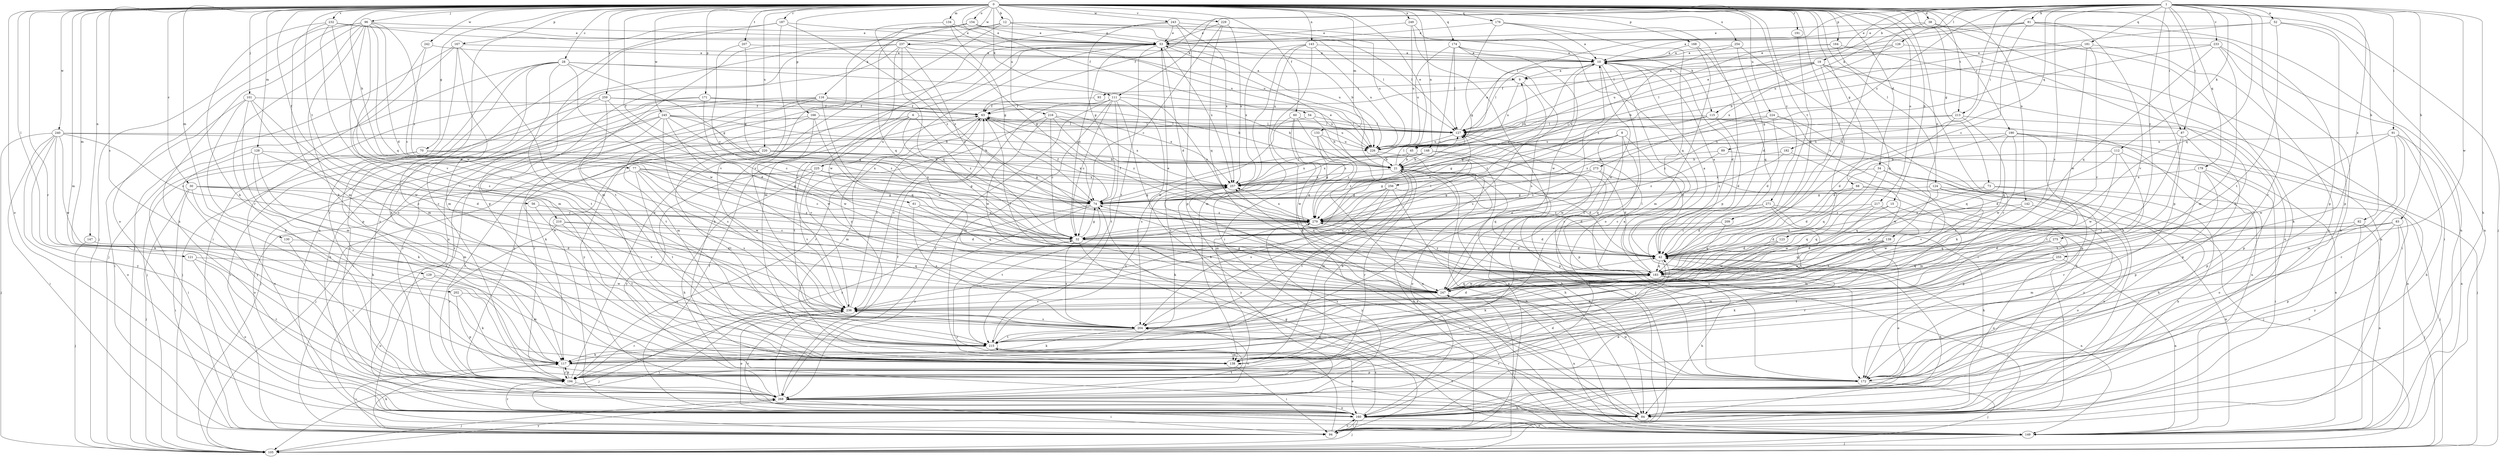 strict digraph  {
0;
1;
6;
8;
9;
10;
12;
15;
19;
21;
28;
30;
32;
34;
38;
42;
45;
52;
53;
54;
56;
60;
61;
63;
68;
70;
73;
74;
77;
81;
82;
83;
84;
87;
89;
91;
93;
94;
96;
101;
105;
111;
112;
115;
116;
117;
121;
123;
124;
126;
127;
128;
129;
130;
133;
134;
138;
139;
142;
143;
147;
148;
149;
154;
160;
164;
166;
167;
168;
171;
172;
174;
176;
179;
181;
182;
183;
187;
190;
191;
194;
202;
204;
207;
209;
210;
213;
215;
216;
217;
220;
224;
225;
226;
229;
232;
233;
236;
237;
240;
242;
243;
245;
247;
249;
254;
255;
256;
257;
259;
268;
271;
273;
275;
279;
0 -> 12  [label=b];
0 -> 15  [label=b];
0 -> 28  [label=c];
0 -> 30  [label=c];
0 -> 34  [label=d];
0 -> 38  [label=d];
0 -> 45  [label=e];
0 -> 54  [label=f];
0 -> 56  [label=f];
0 -> 60  [label=f];
0 -> 61  [label=f];
0 -> 68  [label=g];
0 -> 70  [label=g];
0 -> 73  [label=g];
0 -> 77  [label=h];
0 -> 87  [label=i];
0 -> 96  [label=j];
0 -> 101  [label=j];
0 -> 105  [label=j];
0 -> 111  [label=k];
0 -> 121  [label=l];
0 -> 123  [label=l];
0 -> 124  [label=l];
0 -> 128  [label=m];
0 -> 129  [label=m];
0 -> 130  [label=m];
0 -> 133  [label=m];
0 -> 134  [label=m];
0 -> 138  [label=m];
0 -> 139  [label=n];
0 -> 142  [label=n];
0 -> 143  [label=n];
0 -> 147  [label=n];
0 -> 148  [label=n];
0 -> 154  [label=o];
0 -> 160  [label=o];
0 -> 164  [label=p];
0 -> 166  [label=p];
0 -> 167  [label=p];
0 -> 168  [label=p];
0 -> 171  [label=p];
0 -> 174  [label=q];
0 -> 176  [label=q];
0 -> 187  [label=r];
0 -> 190  [label=r];
0 -> 191  [label=r];
0 -> 194  [label=r];
0 -> 202  [label=s];
0 -> 207  [label=t];
0 -> 209  [label=t];
0 -> 210  [label=t];
0 -> 213  [label=t];
0 -> 216  [label=u];
0 -> 217  [label=u];
0 -> 220  [label=u];
0 -> 224  [label=u];
0 -> 229  [label=v];
0 -> 232  [label=v];
0 -> 237  [label=w];
0 -> 240  [label=w];
0 -> 242  [label=w];
0 -> 243  [label=w];
0 -> 245  [label=w];
0 -> 249  [label=x];
0 -> 254  [label=x];
0 -> 259  [label=y];
0 -> 271  [label=z];
1 -> 19  [label=b];
1 -> 45  [label=e];
1 -> 52  [label=e];
1 -> 63  [label=f];
1 -> 81  [label=h];
1 -> 82  [label=h];
1 -> 83  [label=h];
1 -> 84  [label=h];
1 -> 87  [label=i];
1 -> 89  [label=i];
1 -> 91  [label=i];
1 -> 111  [label=k];
1 -> 112  [label=k];
1 -> 115  [label=k];
1 -> 126  [label=l];
1 -> 127  [label=l];
1 -> 179  [label=q];
1 -> 181  [label=q];
1 -> 182  [label=q];
1 -> 183  [label=q];
1 -> 194  [label=r];
1 -> 213  [label=t];
1 -> 233  [label=v];
1 -> 236  [label=v];
1 -> 247  [label=w];
1 -> 255  [label=x];
1 -> 273  [label=z];
1 -> 275  [label=z];
6 -> 32  [label=c];
6 -> 127  [label=l];
6 -> 215  [label=t];
6 -> 225  [label=u];
6 -> 268  [label=y];
6 -> 279  [label=z];
8 -> 42  [label=d];
8 -> 74  [label=g];
8 -> 105  [label=j];
8 -> 172  [label=p];
8 -> 226  [label=u];
8 -> 247  [label=w];
8 -> 279  [label=z];
9 -> 93  [label=i];
9 -> 204  [label=s];
9 -> 226  [label=u];
10 -> 9  [label=a];
10 -> 42  [label=d];
10 -> 127  [label=l];
10 -> 194  [label=r];
10 -> 247  [label=w];
10 -> 256  [label=x];
10 -> 279  [label=z];
12 -> 53  [label=e];
12 -> 84  [label=h];
12 -> 115  [label=k];
12 -> 116  [label=k];
12 -> 127  [label=l];
12 -> 138  [label=m];
15 -> 160  [label=o];
15 -> 183  [label=q];
15 -> 279  [label=z];
19 -> 9  [label=a];
19 -> 21  [label=b];
19 -> 32  [label=c];
19 -> 63  [label=f];
19 -> 94  [label=i];
19 -> 127  [label=l];
19 -> 160  [label=o];
19 -> 183  [label=q];
21 -> 9  [label=a];
21 -> 42  [label=d];
21 -> 84  [label=h];
21 -> 127  [label=l];
21 -> 138  [label=m];
21 -> 183  [label=q];
21 -> 194  [label=r];
21 -> 257  [label=x];
28 -> 9  [label=a];
28 -> 74  [label=g];
28 -> 105  [label=j];
28 -> 117  [label=k];
28 -> 138  [label=m];
28 -> 172  [label=p];
28 -> 215  [label=t];
28 -> 226  [label=u];
28 -> 247  [label=w];
30 -> 32  [label=c];
30 -> 74  [label=g];
30 -> 94  [label=i];
30 -> 105  [label=j];
30 -> 117  [label=k];
30 -> 279  [label=z];
32 -> 42  [label=d];
32 -> 74  [label=g];
32 -> 127  [label=l];
32 -> 149  [label=n];
32 -> 204  [label=s];
32 -> 279  [label=z];
34 -> 84  [label=h];
34 -> 183  [label=q];
34 -> 236  [label=v];
34 -> 257  [label=x];
38 -> 42  [label=d];
38 -> 53  [label=e];
38 -> 84  [label=h];
38 -> 172  [label=p];
42 -> 10  [label=a];
42 -> 84  [label=h];
42 -> 117  [label=k];
42 -> 149  [label=n];
42 -> 183  [label=q];
45 -> 21  [label=b];
45 -> 84  [label=h];
45 -> 236  [label=v];
45 -> 257  [label=x];
52 -> 53  [label=e];
52 -> 149  [label=n];
52 -> 172  [label=p];
52 -> 215  [label=t];
52 -> 226  [label=u];
53 -> 10  [label=a];
53 -> 32  [label=c];
53 -> 42  [label=d];
53 -> 215  [label=t];
53 -> 226  [label=u];
53 -> 257  [label=x];
53 -> 268  [label=y];
54 -> 21  [label=b];
54 -> 127  [label=l];
54 -> 194  [label=r];
56 -> 236  [label=v];
56 -> 279  [label=z];
60 -> 127  [label=l];
60 -> 183  [label=q];
60 -> 204  [label=s];
60 -> 247  [label=w];
60 -> 279  [label=z];
61 -> 183  [label=q];
61 -> 204  [label=s];
61 -> 279  [label=z];
63 -> 127  [label=l];
63 -> 138  [label=m];
63 -> 226  [label=u];
63 -> 236  [label=v];
68 -> 42  [label=d];
68 -> 74  [label=g];
68 -> 172  [label=p];
68 -> 183  [label=q];
68 -> 268  [label=y];
70 -> 21  [label=b];
70 -> 94  [label=i];
70 -> 160  [label=o];
70 -> 257  [label=x];
73 -> 74  [label=g];
73 -> 84  [label=h];
73 -> 105  [label=j];
73 -> 183  [label=q];
74 -> 63  [label=f];
74 -> 194  [label=r];
74 -> 215  [label=t];
74 -> 268  [label=y];
74 -> 279  [label=z];
77 -> 32  [label=c];
77 -> 74  [label=g];
77 -> 160  [label=o];
77 -> 204  [label=s];
77 -> 215  [label=t];
77 -> 247  [label=w];
77 -> 257  [label=x];
81 -> 10  [label=a];
81 -> 32  [label=c];
81 -> 53  [label=e];
81 -> 127  [label=l];
81 -> 149  [label=n];
81 -> 172  [label=p];
81 -> 236  [label=v];
82 -> 32  [label=c];
82 -> 138  [label=m];
82 -> 149  [label=n];
82 -> 160  [label=o];
83 -> 32  [label=c];
83 -> 42  [label=d];
83 -> 105  [label=j];
83 -> 172  [label=p];
83 -> 183  [label=q];
83 -> 268  [label=y];
84 -> 215  [label=t];
84 -> 236  [label=v];
84 -> 257  [label=x];
87 -> 172  [label=p];
87 -> 204  [label=s];
87 -> 215  [label=t];
87 -> 226  [label=u];
89 -> 21  [label=b];
89 -> 149  [label=n];
89 -> 279  [label=z];
91 -> 84  [label=h];
91 -> 138  [label=m];
91 -> 149  [label=n];
91 -> 194  [label=r];
91 -> 226  [label=u];
91 -> 247  [label=w];
93 -> 63  [label=f];
94 -> 21  [label=b];
94 -> 32  [label=c];
94 -> 117  [label=k];
94 -> 127  [label=l];
94 -> 160  [label=o];
96 -> 42  [label=d];
96 -> 53  [label=e];
96 -> 84  [label=h];
96 -> 105  [label=j];
96 -> 117  [label=k];
96 -> 160  [label=o];
96 -> 183  [label=q];
96 -> 194  [label=r];
96 -> 204  [label=s];
96 -> 236  [label=v];
96 -> 279  [label=z];
101 -> 63  [label=f];
101 -> 94  [label=i];
101 -> 117  [label=k];
101 -> 138  [label=m];
101 -> 204  [label=s];
101 -> 247  [label=w];
105 -> 268  [label=y];
111 -> 32  [label=c];
111 -> 63  [label=f];
111 -> 84  [label=h];
111 -> 138  [label=m];
111 -> 194  [label=r];
111 -> 215  [label=t];
111 -> 247  [label=w];
111 -> 268  [label=y];
111 -> 279  [label=z];
112 -> 21  [label=b];
112 -> 42  [label=d];
112 -> 172  [label=p];
112 -> 215  [label=t];
112 -> 247  [label=w];
115 -> 42  [label=d];
115 -> 74  [label=g];
115 -> 84  [label=h];
115 -> 127  [label=l];
115 -> 149  [label=n];
115 -> 279  [label=z];
116 -> 21  [label=b];
116 -> 63  [label=f];
116 -> 94  [label=i];
116 -> 138  [label=m];
116 -> 149  [label=n];
116 -> 247  [label=w];
116 -> 268  [label=y];
117 -> 10  [label=a];
117 -> 94  [label=i];
117 -> 172  [label=p];
117 -> 194  [label=r];
121 -> 160  [label=o];
121 -> 183  [label=q];
121 -> 194  [label=r];
123 -> 42  [label=d];
123 -> 117  [label=k];
123 -> 247  [label=w];
124 -> 74  [label=g];
124 -> 105  [label=j];
124 -> 160  [label=o];
124 -> 215  [label=t];
124 -> 247  [label=w];
126 -> 10  [label=a];
126 -> 117  [label=k];
126 -> 127  [label=l];
126 -> 257  [label=x];
127 -> 10  [label=a];
127 -> 226  [label=u];
128 -> 21  [label=b];
128 -> 42  [label=d];
128 -> 117  [label=k];
128 -> 138  [label=m];
128 -> 268  [label=y];
129 -> 138  [label=m];
129 -> 160  [label=o];
129 -> 247  [label=w];
130 -> 42  [label=d];
130 -> 194  [label=r];
133 -> 138  [label=m];
133 -> 149  [label=n];
133 -> 226  [label=u];
133 -> 279  [label=z];
134 -> 53  [label=e];
134 -> 74  [label=g];
134 -> 226  [label=u];
134 -> 279  [label=z];
138 -> 21  [label=b];
138 -> 94  [label=i];
139 -> 42  [label=d];
139 -> 160  [label=o];
139 -> 183  [label=q];
139 -> 204  [label=s];
139 -> 247  [label=w];
142 -> 149  [label=n];
142 -> 247  [label=w];
142 -> 279  [label=z];
143 -> 10  [label=a];
143 -> 84  [label=h];
143 -> 94  [label=i];
143 -> 138  [label=m];
143 -> 226  [label=u];
143 -> 257  [label=x];
147 -> 42  [label=d];
147 -> 105  [label=j];
148 -> 21  [label=b];
148 -> 74  [label=g];
148 -> 172  [label=p];
148 -> 183  [label=q];
148 -> 257  [label=x];
148 -> 279  [label=z];
149 -> 21  [label=b];
149 -> 74  [label=g];
149 -> 105  [label=j];
149 -> 279  [label=z];
154 -> 21  [label=b];
154 -> 53  [label=e];
154 -> 127  [label=l];
154 -> 149  [label=n];
154 -> 183  [label=q];
154 -> 236  [label=v];
160 -> 42  [label=d];
160 -> 53  [label=e];
160 -> 63  [label=f];
160 -> 94  [label=i];
160 -> 105  [label=j];
160 -> 149  [label=n];
160 -> 194  [label=r];
160 -> 204  [label=s];
160 -> 236  [label=v];
164 -> 10  [label=a];
164 -> 84  [label=h];
164 -> 149  [label=n];
164 -> 226  [label=u];
166 -> 117  [label=k];
166 -> 127  [label=l];
166 -> 183  [label=q];
166 -> 194  [label=r];
166 -> 247  [label=w];
167 -> 10  [label=a];
167 -> 94  [label=i];
167 -> 105  [label=j];
167 -> 138  [label=m];
167 -> 194  [label=r];
167 -> 215  [label=t];
168 -> 10  [label=a];
168 -> 138  [label=m];
168 -> 183  [label=q];
171 -> 21  [label=b];
171 -> 32  [label=c];
171 -> 63  [label=f];
171 -> 84  [label=h];
171 -> 105  [label=j];
171 -> 226  [label=u];
172 -> 10  [label=a];
172 -> 105  [label=j];
172 -> 247  [label=w];
174 -> 10  [label=a];
174 -> 32  [label=c];
174 -> 127  [label=l];
174 -> 204  [label=s];
174 -> 226  [label=u];
174 -> 247  [label=w];
176 -> 10  [label=a];
176 -> 53  [label=e];
176 -> 74  [label=g];
176 -> 160  [label=o];
176 -> 172  [label=p];
179 -> 94  [label=i];
179 -> 160  [label=o];
179 -> 172  [label=p];
179 -> 194  [label=r];
179 -> 257  [label=x];
181 -> 10  [label=a];
181 -> 21  [label=b];
181 -> 160  [label=o];
181 -> 236  [label=v];
181 -> 247  [label=w];
182 -> 21  [label=b];
182 -> 247  [label=w];
182 -> 279  [label=z];
183 -> 10  [label=a];
183 -> 84  [label=h];
183 -> 94  [label=i];
183 -> 127  [label=l];
183 -> 204  [label=s];
183 -> 247  [label=w];
183 -> 257  [label=x];
183 -> 279  [label=z];
187 -> 53  [label=e];
187 -> 172  [label=p];
187 -> 194  [label=r];
187 -> 236  [label=v];
187 -> 279  [label=z];
190 -> 42  [label=d];
190 -> 105  [label=j];
190 -> 149  [label=n];
190 -> 183  [label=q];
190 -> 194  [label=r];
190 -> 226  [label=u];
190 -> 247  [label=w];
191 -> 42  [label=d];
194 -> 53  [label=e];
194 -> 117  [label=k];
194 -> 268  [label=y];
202 -> 117  [label=k];
202 -> 172  [label=p];
202 -> 236  [label=v];
204 -> 42  [label=d];
204 -> 117  [label=k];
204 -> 215  [label=t];
207 -> 10  [label=a];
207 -> 32  [label=c];
207 -> 74  [label=g];
209 -> 32  [label=c];
209 -> 183  [label=q];
210 -> 32  [label=c];
210 -> 42  [label=d];
210 -> 194  [label=r];
210 -> 215  [label=t];
213 -> 42  [label=d];
213 -> 127  [label=l];
213 -> 172  [label=p];
213 -> 183  [label=q];
213 -> 279  [label=z];
215 -> 117  [label=k];
215 -> 138  [label=m];
215 -> 160  [label=o];
215 -> 257  [label=x];
216 -> 32  [label=c];
216 -> 127  [label=l];
216 -> 236  [label=v];
216 -> 247  [label=w];
216 -> 257  [label=x];
216 -> 279  [label=z];
217 -> 138  [label=m];
217 -> 183  [label=q];
217 -> 247  [label=w];
217 -> 279  [label=z];
220 -> 21  [label=b];
220 -> 74  [label=g];
220 -> 105  [label=j];
220 -> 194  [label=r];
220 -> 215  [label=t];
220 -> 257  [label=x];
224 -> 42  [label=d];
224 -> 117  [label=k];
224 -> 127  [label=l];
224 -> 172  [label=p];
224 -> 279  [label=z];
225 -> 74  [label=g];
225 -> 84  [label=h];
225 -> 236  [label=v];
225 -> 257  [label=x];
225 -> 268  [label=y];
226 -> 21  [label=b];
226 -> 160  [label=o];
229 -> 32  [label=c];
229 -> 53  [label=e];
229 -> 183  [label=q];
229 -> 257  [label=x];
232 -> 53  [label=e];
232 -> 117  [label=k];
232 -> 138  [label=m];
232 -> 215  [label=t];
232 -> 226  [label=u];
232 -> 247  [label=w];
233 -> 10  [label=a];
233 -> 74  [label=g];
233 -> 84  [label=h];
233 -> 94  [label=i];
233 -> 138  [label=m];
233 -> 183  [label=q];
236 -> 53  [label=e];
236 -> 63  [label=f];
236 -> 94  [label=i];
236 -> 105  [label=j];
236 -> 160  [label=o];
236 -> 194  [label=r];
236 -> 204  [label=s];
237 -> 10  [label=a];
237 -> 32  [label=c];
237 -> 74  [label=g];
237 -> 138  [label=m];
237 -> 149  [label=n];
237 -> 183  [label=q];
237 -> 247  [label=w];
237 -> 268  [label=y];
240 -> 21  [label=b];
240 -> 32  [label=c];
240 -> 94  [label=i];
240 -> 105  [label=j];
240 -> 117  [label=k];
240 -> 160  [label=o];
240 -> 226  [label=u];
240 -> 247  [label=w];
240 -> 268  [label=y];
242 -> 10  [label=a];
242 -> 32  [label=c];
242 -> 204  [label=s];
243 -> 53  [label=e];
243 -> 74  [label=g];
243 -> 138  [label=m];
243 -> 172  [label=p];
243 -> 226  [label=u];
243 -> 257  [label=x];
245 -> 21  [label=b];
245 -> 74  [label=g];
245 -> 94  [label=i];
245 -> 105  [label=j];
245 -> 127  [label=l];
245 -> 194  [label=r];
245 -> 204  [label=s];
245 -> 247  [label=w];
245 -> 279  [label=z];
247 -> 53  [label=e];
247 -> 63  [label=f];
247 -> 74  [label=g];
247 -> 105  [label=j];
247 -> 149  [label=n];
247 -> 183  [label=q];
247 -> 236  [label=v];
249 -> 53  [label=e];
249 -> 94  [label=i];
249 -> 183  [label=q];
249 -> 226  [label=u];
254 -> 10  [label=a];
254 -> 42  [label=d];
254 -> 194  [label=r];
254 -> 279  [label=z];
255 -> 117  [label=k];
255 -> 149  [label=n];
255 -> 183  [label=q];
255 -> 215  [label=t];
256 -> 42  [label=d];
256 -> 53  [label=e];
256 -> 74  [label=g];
256 -> 172  [label=p];
256 -> 204  [label=s];
256 -> 215  [label=t];
256 -> 236  [label=v];
257 -> 74  [label=g];
257 -> 117  [label=k];
257 -> 127  [label=l];
257 -> 268  [label=y];
259 -> 42  [label=d];
259 -> 63  [label=f];
259 -> 105  [label=j];
259 -> 215  [label=t];
259 -> 257  [label=x];
259 -> 268  [label=y];
268 -> 42  [label=d];
268 -> 63  [label=f];
268 -> 84  [label=h];
268 -> 94  [label=i];
268 -> 105  [label=j];
268 -> 160  [label=o];
268 -> 204  [label=s];
268 -> 215  [label=t];
271 -> 32  [label=c];
271 -> 42  [label=d];
271 -> 84  [label=h];
271 -> 94  [label=i];
271 -> 204  [label=s];
271 -> 279  [label=z];
273 -> 42  [label=d];
273 -> 74  [label=g];
273 -> 138  [label=m];
273 -> 257  [label=x];
273 -> 279  [label=z];
275 -> 42  [label=d];
275 -> 138  [label=m];
275 -> 160  [label=o];
275 -> 194  [label=r];
279 -> 32  [label=c];
279 -> 42  [label=d];
279 -> 63  [label=f];
279 -> 257  [label=x];
279 -> 268  [label=y];
}
